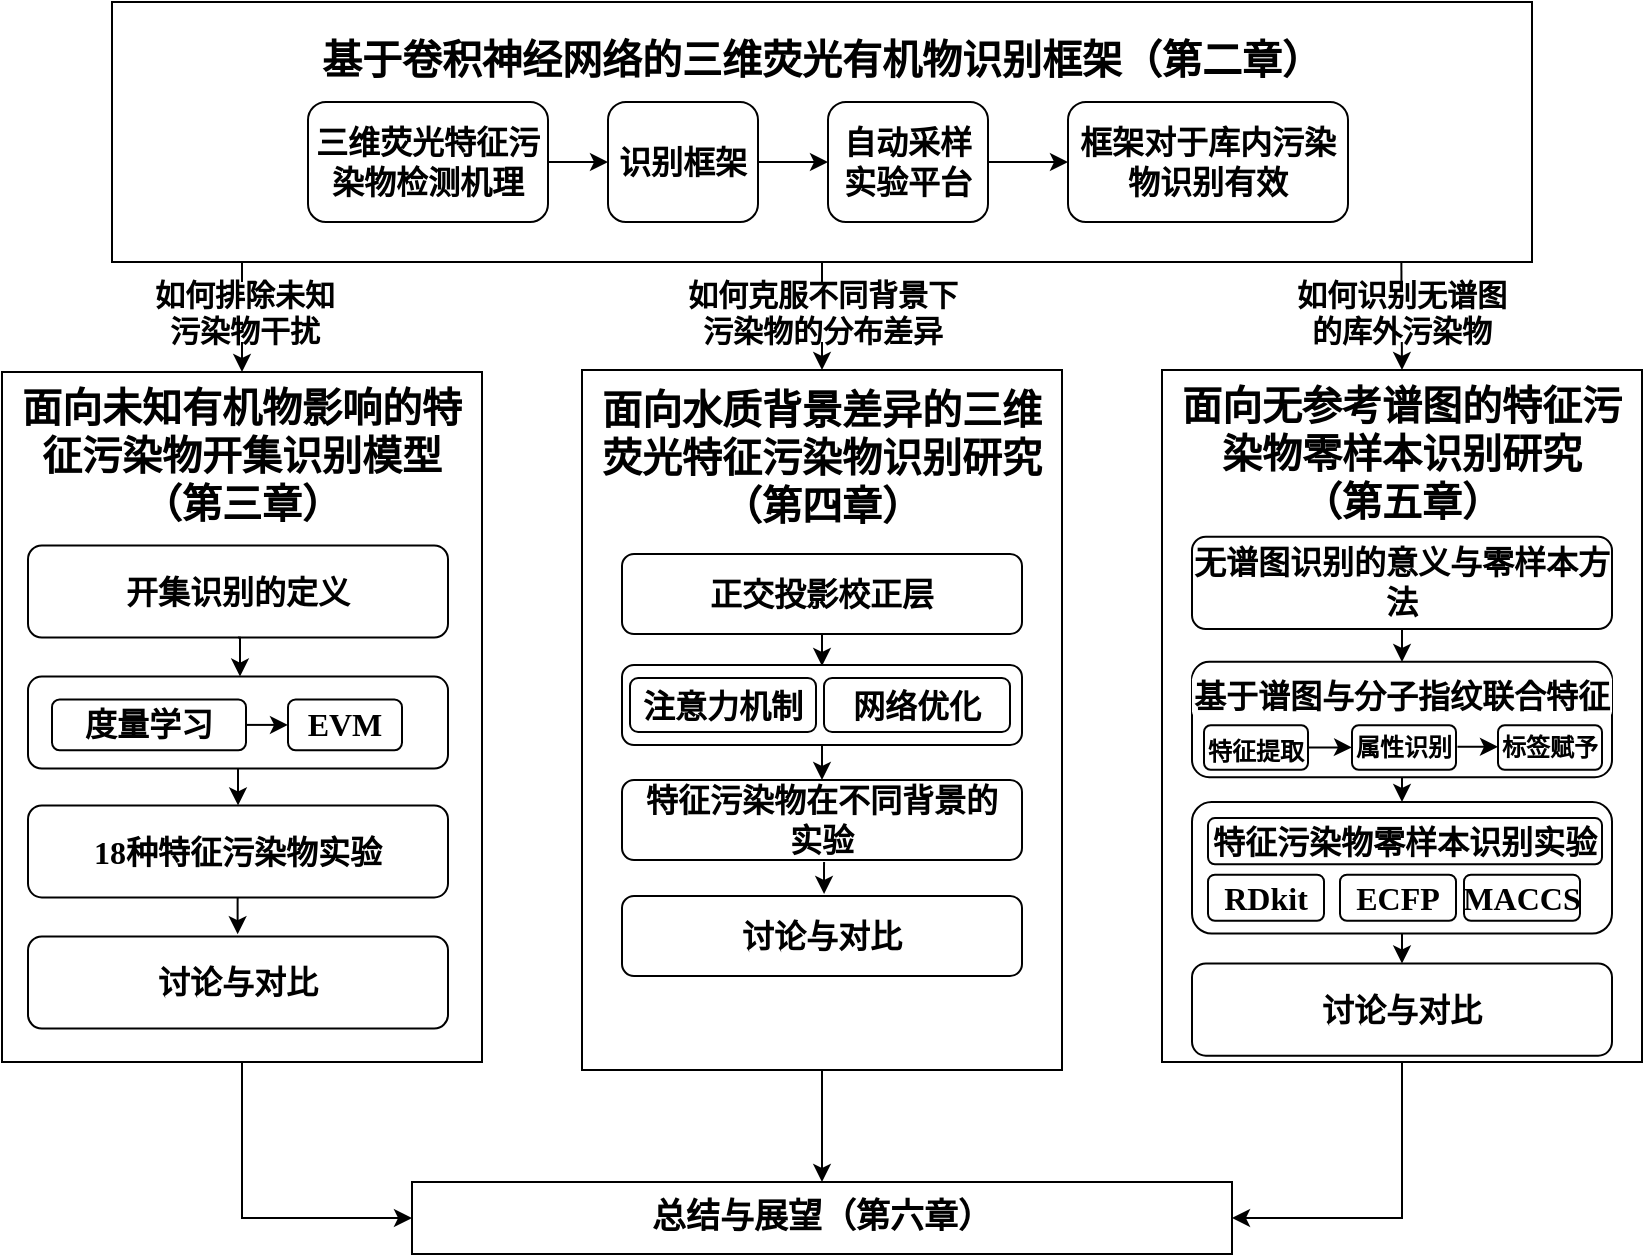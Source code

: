 <mxfile version="24.0.5" type="github">
  <diagram name="第 1 页" id="NifZxuRxoJgHwt1wx93L">
    <mxGraphModel dx="1235" dy="655" grid="1" gridSize="10" guides="1" tooltips="1" connect="1" arrows="1" fold="1" page="1" pageScale="1" pageWidth="827" pageHeight="1169" math="0" shadow="0">
      <root>
        <mxCell id="0" />
        <mxCell id="1" parent="0" />
        <mxCell id="kWHdFcT8Xwx73oENcEn5-18" value="" style="edgeStyle=orthogonalEdgeStyle;rounded=0;orthogonalLoop=1;jettySize=auto;html=1;" parent="1" source="kWHdFcT8Xwx73oENcEn5-5" target="kWHdFcT8Xwx73oENcEn5-8" edge="1">
          <mxGeometry relative="1" as="geometry" />
        </mxCell>
        <mxCell id="kWHdFcT8Xwx73oENcEn5-5" value="&lt;font size=&quot;1&quot; style=&quot;&quot;&gt;&lt;span style=&quot;text-indent: 0cm; background-color: initial;&quot;&gt;&lt;b style=&quot;font-size: 20px;&quot;&gt;基于卷积神经网络的三维荧光有机物识别框架（第二章）&lt;br&gt;&lt;/b&gt;&lt;/span&gt;&lt;/font&gt;&lt;br&gt;&lt;br&gt;&lt;br&gt;&lt;br&gt;&lt;h1 style=&quot;text-indent:0cm;mso-list:l0 level1 lfo1&quot;&gt;&lt;span lang=&quot;EN-US&quot;&gt;&lt;/span&gt;&lt;/h1&gt;" style="rounded=0;whiteSpace=wrap;html=1;fontFamily=仿宋;" parent="1" vertex="1">
          <mxGeometry x="92" y="70" width="710" height="130" as="geometry" />
        </mxCell>
        <mxCell id="kWHdFcT8Xwx73oENcEn5-86" value="" style="edgeStyle=orthogonalEdgeStyle;rounded=0;orthogonalLoop=1;jettySize=auto;html=1;" parent="1" source="kWHdFcT8Xwx73oENcEn5-8" target="kWHdFcT8Xwx73oENcEn5-10" edge="1">
          <mxGeometry relative="1" as="geometry" />
        </mxCell>
        <mxCell id="kWHdFcT8Xwx73oENcEn5-31" value="" style="edgeStyle=orthogonalEdgeStyle;rounded=0;orthogonalLoop=1;jettySize=auto;html=1;exitX=0.908;exitY=1;exitDx=0;exitDy=0;exitPerimeter=0;entryX=0.5;entryY=0;entryDx=0;entryDy=0;" parent="1" source="kWHdFcT8Xwx73oENcEn5-5" target="kWHdFcT8Xwx73oENcEn5-9" edge="1">
          <mxGeometry relative="1" as="geometry">
            <mxPoint x="750" y="250" as="targetPoint" />
            <Array as="points">
              <mxPoint x="737" y="200" />
            </Array>
          </mxGeometry>
        </mxCell>
        <mxCell id="kWHdFcT8Xwx73oENcEn5-85" value="" style="edgeStyle=orthogonalEdgeStyle;rounded=0;orthogonalLoop=1;jettySize=auto;html=1;entryX=1;entryY=0.5;entryDx=0;entryDy=0;" parent="1" source="kWHdFcT8Xwx73oENcEn5-9" target="kWHdFcT8Xwx73oENcEn5-10" edge="1">
          <mxGeometry relative="1" as="geometry" />
        </mxCell>
        <mxCell id="kWHdFcT8Xwx73oENcEn5-10" value="&lt;b&gt;&lt;font style=&quot;font-size: 17px;&quot;&gt;总结与展望（第六章）&lt;/font&gt;&lt;/b&gt;" style="rounded=0;whiteSpace=wrap;html=1;fontFamily=仿宋;" parent="1" vertex="1">
          <mxGeometry x="242" y="660" width="410" height="36" as="geometry" />
        </mxCell>
        <mxCell id="kWHdFcT8Xwx73oENcEn5-15" value="" style="edgeStyle=orthogonalEdgeStyle;rounded=0;orthogonalLoop=1;jettySize=auto;html=1;" parent="1" source="kWHdFcT8Xwx73oENcEn5-11" target="kWHdFcT8Xwx73oENcEn5-12" edge="1">
          <mxGeometry relative="1" as="geometry" />
        </mxCell>
        <mxCell id="kWHdFcT8Xwx73oENcEn5-11" value="&lt;b&gt;&lt;font style=&quot;font-size: 16px;&quot; face=&quot;仿宋&quot;&gt;三维荧光特征污染物检测机理&lt;/font&gt;&lt;/b&gt;" style="rounded=1;whiteSpace=wrap;html=1;" parent="1" vertex="1">
          <mxGeometry x="190" y="120" width="120" height="60" as="geometry" />
        </mxCell>
        <mxCell id="kWHdFcT8Xwx73oENcEn5-16" value="" style="edgeStyle=orthogonalEdgeStyle;rounded=0;orthogonalLoop=1;jettySize=auto;html=1;" parent="1" source="kWHdFcT8Xwx73oENcEn5-12" target="kWHdFcT8Xwx73oENcEn5-13" edge="1">
          <mxGeometry relative="1" as="geometry" />
        </mxCell>
        <mxCell id="kWHdFcT8Xwx73oENcEn5-12" value="&lt;font face=&quot;仿宋&quot;&gt;&lt;span style=&quot;font-size: 16px;&quot;&gt;&lt;b&gt;识别框架&lt;/b&gt;&lt;/span&gt;&lt;/font&gt;" style="rounded=1;whiteSpace=wrap;html=1;" parent="1" vertex="1">
          <mxGeometry x="340" y="120" width="75" height="60" as="geometry" />
        </mxCell>
        <mxCell id="kWHdFcT8Xwx73oENcEn5-17" value="" style="edgeStyle=orthogonalEdgeStyle;rounded=0;orthogonalLoop=1;jettySize=auto;html=1;" parent="1" source="kWHdFcT8Xwx73oENcEn5-13" target="kWHdFcT8Xwx73oENcEn5-14" edge="1">
          <mxGeometry relative="1" as="geometry" />
        </mxCell>
        <mxCell id="kWHdFcT8Xwx73oENcEn5-13" value="&lt;font face=&quot;仿宋&quot;&gt;&lt;span style=&quot;font-size: 16px;&quot;&gt;&lt;b&gt;自动采样实验平台&lt;/b&gt;&lt;/span&gt;&lt;/font&gt;" style="rounded=1;whiteSpace=wrap;html=1;" parent="1" vertex="1">
          <mxGeometry x="450" y="120" width="80" height="60" as="geometry" />
        </mxCell>
        <mxCell id="kWHdFcT8Xwx73oENcEn5-14" value="&lt;font face=&quot;仿宋&quot;&gt;&lt;span style=&quot;font-size: 16px;&quot;&gt;&lt;b&gt;框架对于库内污染物识别有效&lt;/b&gt;&lt;/span&gt;&lt;/font&gt;" style="rounded=1;whiteSpace=wrap;html=1;" parent="1" vertex="1">
          <mxGeometry x="570" y="120" width="140" height="60" as="geometry" />
        </mxCell>
        <mxCell id="kWHdFcT8Xwx73oENcEn5-23" value="" style="edgeStyle=orthogonalEdgeStyle;rounded=0;orthogonalLoop=1;jettySize=auto;html=1;entryX=0.5;entryY=0;entryDx=0;entryDy=0;" parent="1" target="kWHdFcT8Xwx73oENcEn5-6" edge="1">
          <mxGeometry relative="1" as="geometry">
            <mxPoint x="157" y="200" as="sourcePoint" />
            <mxPoint x="170" y="240" as="targetPoint" />
            <Array as="points">
              <mxPoint x="157" y="210" />
              <mxPoint x="157" y="210" />
            </Array>
          </mxGeometry>
        </mxCell>
        <mxCell id="kWHdFcT8Xwx73oENcEn5-27" value="如何排除未知污染物干扰" style="text;html=1;align=center;verticalAlign=middle;whiteSpace=wrap;rounded=0;fontFamily=仿宋;fontStyle=1;fillColor=default;fontSize=15;" parent="1" vertex="1">
          <mxGeometry x="107" y="210" width="103" height="30" as="geometry" />
        </mxCell>
        <mxCell id="kWHdFcT8Xwx73oENcEn5-28" value="如何克服不同背景下污染物的分布差异" style="text;html=1;strokeColor=none;fillColor=default;align=center;verticalAlign=middle;whiteSpace=wrap;rounded=0;fontFamily=仿宋;fontStyle=1;fontSize=15;" parent="1" vertex="1">
          <mxGeometry x="375.75" y="210" width="142.5" height="30" as="geometry" />
        </mxCell>
        <mxCell id="kWHdFcT8Xwx73oENcEn5-30" value="如何识别无谱图的库外污染物" style="text;html=1;strokeColor=none;fillColor=default;align=center;verticalAlign=middle;whiteSpace=wrap;rounded=0;fontFamily=仿宋;fontStyle=1;fontSize=15;" parent="1" vertex="1">
          <mxGeometry x="677" y="210" width="120" height="30" as="geometry" />
        </mxCell>
        <mxCell id="kWHdFcT8Xwx73oENcEn5-83" value="" style="edgeStyle=orthogonalEdgeStyle;rounded=0;orthogonalLoop=1;jettySize=auto;html=1;entryX=0;entryY=0.5;entryDx=0;entryDy=0;" parent="1" source="kWHdFcT8Xwx73oENcEn5-6" target="kWHdFcT8Xwx73oENcEn5-10" edge="1">
          <mxGeometry relative="1" as="geometry" />
        </mxCell>
        <mxCell id="kWHdFcT8Xwx73oENcEn5-97" value="" style="group;fontSize=17;" parent="1" vertex="1" connectable="0">
          <mxGeometry x="37" y="255" width="240" height="345" as="geometry" />
        </mxCell>
        <mxCell id="kWHdFcT8Xwx73oENcEn5-6" value="&lt;font style=&quot;border-color: var(--border-color); font-size: 20px;&quot;&gt;&lt;b style=&quot;border-color: var(--border-color);&quot;&gt;面向未知有机物影响的特征污染物开集识别模型&lt;br&gt;（第三章）&lt;br&gt;&lt;br&gt;&lt;br&gt;&lt;br style=&quot;&quot;&gt;&lt;br style=&quot;&quot;&gt;&lt;br style=&quot;&quot;&gt;&lt;br style=&quot;&quot;&gt;&lt;br style=&quot;&quot;&gt;&lt;br style=&quot;&quot;&gt;&lt;br style=&quot;&quot;&gt;&lt;br style=&quot;&quot;&gt;&lt;br style=&quot;border-color: var(--border-color);&quot;&gt;&lt;/b&gt;&lt;/font&gt;" style="rounded=0;whiteSpace=wrap;html=1;fontFamily=仿宋;fontSize=15;" parent="kWHdFcT8Xwx73oENcEn5-97" vertex="1">
          <mxGeometry width="240" height="345" as="geometry" />
        </mxCell>
        <mxCell id="kWHdFcT8Xwx73oENcEn5-92" value="" style="rounded=1;whiteSpace=wrap;html=1;fontFamily=仿宋;fontStyle=1;" parent="kWHdFcT8Xwx73oENcEn5-97" vertex="1">
          <mxGeometry x="13" y="152.3" width="210" height="46" as="geometry" />
        </mxCell>
        <mxCell id="kWHdFcT8Xwx73oENcEn5-93" value="" style="edgeStyle=orthogonalEdgeStyle;rounded=0;orthogonalLoop=1;jettySize=auto;html=1;exitX=0.5;exitY=1;exitDx=0;exitDy=0;" parent="kWHdFcT8Xwx73oENcEn5-97" source="kWHdFcT8Xwx73oENcEn5-92" target="kWHdFcT8Xwx73oENcEn5-34" edge="1">
          <mxGeometry relative="1" as="geometry">
            <Array as="points">
              <mxPoint x="118" y="201.75" />
              <mxPoint x="118" y="201.75" />
            </Array>
          </mxGeometry>
        </mxCell>
        <mxCell id="kWHdFcT8Xwx73oENcEn5-26" value="&lt;font style=&quot;font-size: 16px;&quot;&gt;开集识别的定义&lt;/font&gt;" style="rounded=1;whiteSpace=wrap;html=1;fontFamily=仿宋;fontStyle=1" parent="kWHdFcT8Xwx73oENcEn5-97" vertex="1">
          <mxGeometry x="13" y="86.75" width="210" height="46" as="geometry" />
        </mxCell>
        <mxCell id="kWHdFcT8Xwx73oENcEn5-32" value="度量学习" style="rounded=1;whiteSpace=wrap;html=1;fontFamily=仿宋;fontStyle=1;fontSize=16;" parent="kWHdFcT8Xwx73oENcEn5-97" vertex="1">
          <mxGeometry x="25" y="163.8" width="97" height="25.3" as="geometry" />
        </mxCell>
        <mxCell id="kWHdFcT8Xwx73oENcEn5-33" value="EVM" style="rounded=1;whiteSpace=wrap;html=1;fontFamily=仿宋;fontStyle=1;fontSize=16;" parent="kWHdFcT8Xwx73oENcEn5-97" vertex="1">
          <mxGeometry x="143" y="163.8" width="57" height="25.3" as="geometry" />
        </mxCell>
        <mxCell id="kWHdFcT8Xwx73oENcEn5-34" value="18种特征污染物实验" style="rounded=1;whiteSpace=wrap;html=1;fontFamily=仿宋;fontStyle=1;fontSize=16;" parent="kWHdFcT8Xwx73oENcEn5-97" vertex="1">
          <mxGeometry x="13" y="216.7" width="210" height="46" as="geometry" />
        </mxCell>
        <mxCell id="kWHdFcT8Xwx73oENcEn5-35" value="讨论与对比" style="rounded=1;whiteSpace=wrap;html=1;fontFamily=仿宋;fontStyle=1;fontSize=16;" parent="kWHdFcT8Xwx73oENcEn5-97" vertex="1">
          <mxGeometry x="13" y="282.25" width="210" height="46" as="geometry" />
        </mxCell>
        <mxCell id="kWHdFcT8Xwx73oENcEn5-91" value="" style="endArrow=classic;html=1;rounded=0;exitX=1;exitY=0.5;exitDx=0;exitDy=0;entryX=0;entryY=0.5;entryDx=0;entryDy=0;" parent="kWHdFcT8Xwx73oENcEn5-97" source="kWHdFcT8Xwx73oENcEn5-32" target="kWHdFcT8Xwx73oENcEn5-33" edge="1">
          <mxGeometry width="50" height="50" relative="1" as="geometry">
            <mxPoint x="93" y="236.25" as="sourcePoint" />
            <mxPoint x="143" y="178.75" as="targetPoint" />
          </mxGeometry>
        </mxCell>
        <mxCell id="kWHdFcT8Xwx73oENcEn5-96" value="" style="edgeStyle=orthogonalEdgeStyle;rounded=0;orthogonalLoop=1;jettySize=auto;html=1;exitX=0.5;exitY=1;exitDx=0;exitDy=0;" parent="kWHdFcT8Xwx73oENcEn5-97" source="kWHdFcT8Xwx73oENcEn5-26" edge="1">
          <mxGeometry relative="1" as="geometry">
            <mxPoint x="119" y="133.9" as="sourcePoint" />
            <mxPoint x="119" y="152.3" as="targetPoint" />
            <Array as="points">
              <mxPoint x="119" y="132.75" />
            </Array>
          </mxGeometry>
        </mxCell>
        <mxCell id="kWHdFcT8Xwx73oENcEn5-102" value="" style="edgeStyle=orthogonalEdgeStyle;rounded=0;orthogonalLoop=1;jettySize=auto;html=1;exitX=0.5;exitY=1;exitDx=0;exitDy=0;" parent="kWHdFcT8Xwx73oENcEn5-97" edge="1">
          <mxGeometry relative="1" as="geometry">
            <mxPoint x="117.83" y="262.7" as="sourcePoint" />
            <mxPoint x="117.83" y="281.1" as="targetPoint" />
            <Array as="points">
              <mxPoint x="117.83" y="266.15" />
              <mxPoint x="117.83" y="266.15" />
            </Array>
          </mxGeometry>
        </mxCell>
        <mxCell id="kWHdFcT8Xwx73oENcEn5-98" value="" style="group;labelPosition=left;verticalLabelPosition=top;align=right;verticalAlign=bottom;horizontal=1;" parent="1" vertex="1" connectable="0">
          <mxGeometry x="327" y="254" width="240" height="350" as="geometry" />
        </mxCell>
        <mxCell id="kWHdFcT8Xwx73oENcEn5-8" value="&lt;div style=&quot;font-size: 20px;&quot;&gt;&lt;b style=&quot;background-color: initial; border-color: var(--border-color);&quot;&gt;&lt;font style=&quot;font-size: 20px;&quot;&gt;面向水质背景差异的三维荧光特征污染物识别研究&lt;/font&gt;&lt;/b&gt;&lt;/div&gt;&lt;font style=&quot;border-color: var(--border-color); font-size: 20px;&quot;&gt;&lt;div style=&quot;&quot;&gt;&lt;b style=&quot;background-color: initial; border-color: var(--border-color);&quot;&gt;&lt;font style=&quot;font-size: 20px;&quot;&gt;（第四章）&lt;/font&gt;&lt;/b&gt;&lt;/div&gt;&lt;div style=&quot;&quot;&gt;&lt;b style=&quot;background-color: initial; border-color: var(--border-color);&quot;&gt;&lt;font style=&quot;font-size: 20px;&quot;&gt;&lt;br&gt;&lt;/font&gt;&lt;/b&gt;&lt;/div&gt;&lt;div style=&quot;&quot;&gt;&lt;b style=&quot;background-color: initial; border-color: var(--border-color);&quot;&gt;&lt;font style=&quot;font-size: 20px;&quot;&gt;&lt;br&gt;&lt;/font&gt;&lt;/b&gt;&lt;/div&gt;&lt;div style=&quot;&quot;&gt;&lt;b style=&quot;background-color: initial; border-color: var(--border-color);&quot;&gt;&lt;font style=&quot;font-size: 20px;&quot;&gt;&lt;br&gt;&lt;/font&gt;&lt;/b&gt;&lt;/div&gt;&lt;div style=&quot;&quot;&gt;&lt;b style=&quot;background-color: initial; border-color: var(--border-color);&quot;&gt;&lt;font style=&quot;font-size: 20px;&quot;&gt;&lt;br&gt;&lt;/font&gt;&lt;/b&gt;&lt;/div&gt;&lt;div style=&quot;&quot;&gt;&lt;b style=&quot;background-color: initial; border-color: var(--border-color);&quot;&gt;&lt;font style=&quot;font-size: 20px;&quot;&gt;&lt;br&gt;&lt;/font&gt;&lt;/b&gt;&lt;/div&gt;&lt;div style=&quot;&quot;&gt;&lt;b style=&quot;background-color: initial; border-color: var(--border-color);&quot;&gt;&lt;font style=&quot;font-size: 20px;&quot;&gt;&lt;br&gt;&lt;/font&gt;&lt;/b&gt;&lt;/div&gt;&lt;div style=&quot;&quot;&gt;&lt;b style=&quot;background-color: initial; border-color: var(--border-color);&quot;&gt;&lt;font style=&quot;font-size: 20px;&quot;&gt;&lt;br&gt;&lt;/font&gt;&lt;/b&gt;&lt;/div&gt;&lt;div style=&quot;&quot;&gt;&lt;b style=&quot;background-color: initial; border-color: var(--border-color);&quot;&gt;&lt;font style=&quot;font-size: 20px;&quot;&gt;&lt;br&gt;&lt;/font&gt;&lt;/b&gt;&lt;/div&gt;&lt;div style=&quot;&quot;&gt;&lt;b style=&quot;background-color: initial; border-color: var(--border-color);&quot;&gt;&lt;font style=&quot;font-size: 20px;&quot;&gt;&lt;br&gt;&lt;/font&gt;&lt;/b&gt;&lt;/div&gt;&lt;div style=&quot;&quot;&gt;&lt;b style=&quot;background-color: initial; border-color: var(--border-color);&quot;&gt;&lt;font style=&quot;font-size: 20px;&quot;&gt;&lt;br&gt;&lt;/font&gt;&lt;/b&gt;&lt;/div&gt;&lt;div style=&quot;&quot;&gt;&lt;b style=&quot;background-color: initial; border-color: var(--border-color);&quot;&gt;&lt;br&gt;&lt;/b&gt;&lt;/div&gt;&lt;/font&gt;" style="rounded=0;whiteSpace=wrap;html=1;fontFamily=仿宋;fontSize=15;align=center;" parent="kWHdFcT8Xwx73oENcEn5-98" vertex="1">
          <mxGeometry width="240" height="350" as="geometry" />
        </mxCell>
        <mxCell id="kWHdFcT8Xwx73oENcEn5-76" value="" style="rounded=1;whiteSpace=wrap;html=1;fontFamily=仿宋;fontStyle=1;fontSize=16;" parent="kWHdFcT8Xwx73oENcEn5-98" vertex="1">
          <mxGeometry x="20" y="147.5" width="200" height="40" as="geometry" />
        </mxCell>
        <mxCell id="kWHdFcT8Xwx73oENcEn5-40" value="正交投影校正层" style="rounded=1;whiteSpace=wrap;html=1;fontFamily=仿宋;fontStyle=1;fontSize=16;" parent="kWHdFcT8Xwx73oENcEn5-98" vertex="1">
          <mxGeometry x="20" y="92" width="200" height="40" as="geometry" />
        </mxCell>
        <mxCell id="kWHdFcT8Xwx73oENcEn5-41" value="注意力机制" style="rounded=1;whiteSpace=wrap;html=1;fontFamily=仿宋;fontStyle=1;fontSize=16;" parent="kWHdFcT8Xwx73oENcEn5-98" vertex="1">
          <mxGeometry x="24" y="154" width="93" height="27" as="geometry" />
        </mxCell>
        <mxCell id="kWHdFcT8Xwx73oENcEn5-42" value="网络优化" style="rounded=1;whiteSpace=wrap;html=1;fontFamily=仿宋;fontStyle=1;fontSize=16;" parent="kWHdFcT8Xwx73oENcEn5-98" vertex="1">
          <mxGeometry x="121" y="154" width="93" height="27" as="geometry" />
        </mxCell>
        <mxCell id="kWHdFcT8Xwx73oENcEn5-50" value="特征污染物在不同背景的&lt;div&gt;实验&lt;/div&gt;" style="rounded=1;whiteSpace=wrap;html=1;fontFamily=仿宋;fontStyle=1;fontSize=16;" parent="kWHdFcT8Xwx73oENcEn5-98" vertex="1">
          <mxGeometry x="20" y="205" width="200" height="40" as="geometry" />
        </mxCell>
        <mxCell id="kWHdFcT8Xwx73oENcEn5-51" value="讨论与对比" style="rounded=1;whiteSpace=wrap;html=1;fontFamily=仿宋;fontStyle=1;fontSize=16;" parent="kWHdFcT8Xwx73oENcEn5-98" vertex="1">
          <mxGeometry x="20" y="263" width="200" height="40" as="geometry" />
        </mxCell>
        <mxCell id="kWHdFcT8Xwx73oENcEn5-80" value="" style="edgeStyle=orthogonalEdgeStyle;rounded=0;orthogonalLoop=1;jettySize=auto;html=1;fontSize=16;" parent="kWHdFcT8Xwx73oENcEn5-98" edge="1">
          <mxGeometry relative="1" as="geometry">
            <mxPoint x="120" y="188" as="sourcePoint" />
            <mxPoint x="120" y="205" as="targetPoint" />
          </mxGeometry>
        </mxCell>
        <mxCell id="kWHdFcT8Xwx73oENcEn5-81" value="" style="edgeStyle=orthogonalEdgeStyle;rounded=0;orthogonalLoop=1;jettySize=auto;html=1;fontSize=16;" parent="kWHdFcT8Xwx73oENcEn5-98" edge="1">
          <mxGeometry relative="1" as="geometry">
            <mxPoint x="120" y="132" as="sourcePoint" />
            <mxPoint x="120" y="148" as="targetPoint" />
          </mxGeometry>
        </mxCell>
        <mxCell id="kWHdFcT8Xwx73oENcEn5-103" value="" style="edgeStyle=orthogonalEdgeStyle;rounded=0;orthogonalLoop=1;jettySize=auto;html=1;exitX=0.5;exitY=1;exitDx=0;exitDy=0;fontSize=16;" parent="kWHdFcT8Xwx73oENcEn5-98" edge="1">
          <mxGeometry relative="1" as="geometry">
            <mxPoint x="121.04" y="246" as="sourcePoint" />
            <mxPoint x="121.04" y="262" as="targetPoint" />
            <Array as="points">
              <mxPoint x="121.04" y="249" />
              <mxPoint x="121.04" y="249" />
            </Array>
          </mxGeometry>
        </mxCell>
        <mxCell id="kWHdFcT8Xwx73oENcEn5-99" value="" style="group;fontSize=9;" parent="1" vertex="1" connectable="0">
          <mxGeometry x="617" y="254" width="240" height="346" as="geometry" />
        </mxCell>
        <mxCell id="kWHdFcT8Xwx73oENcEn5-9" value="&lt;font style=&quot;border-color: var(--border-color); font-size: 20px;&quot;&gt;&lt;b style=&quot;border-color: var(--border-color);&quot;&gt;面向无参考谱图的特征污染物零样本识别研究&lt;br style=&quot;&quot;&gt;（第五章）&lt;br&gt;&lt;br&gt;&lt;br&gt;&lt;br style=&quot;&quot;&gt;&lt;b style=&quot;border-color: var(--border-color);&quot;&gt;&lt;br style=&quot;border-color: var(--border-color);&quot;&gt;&lt;br style=&quot;border-color: var(--border-color);&quot;&gt;&lt;br style=&quot;border-color: var(--border-color);&quot;&gt;&lt;br style=&quot;border-color: var(--border-color);&quot;&gt;&lt;br style=&quot;border-color: var(--border-color);&quot;&gt;&lt;br style=&quot;border-color: var(--border-color);&quot;&gt;&lt;br style=&quot;border-color: var(--border-color);&quot;&gt;&lt;br style=&quot;border-color: var(--border-color);&quot;&gt;&lt;/b&gt;&lt;/b&gt;&lt;/font&gt;" style="rounded=0;whiteSpace=wrap;html=1;fontFamily=仿宋;fontSize=15;" parent="kWHdFcT8Xwx73oENcEn5-99" vertex="1">
          <mxGeometry width="240" height="346" as="geometry" />
        </mxCell>
        <mxCell id="kWHdFcT8Xwx73oENcEn5-39" value="无谱图识别的意义与零样本方法" style="rounded=1;whiteSpace=wrap;html=1;fontFamily=仿宋;fontStyle=1;fontSize=16;" parent="kWHdFcT8Xwx73oENcEn5-99" vertex="1">
          <mxGeometry x="15" y="83.353" width="210" height="46.133" as="geometry" />
        </mxCell>
        <mxCell id="kWHdFcT8Xwx73oENcEn5-64" value="" style="rounded=1;whiteSpace=wrap;html=1;fontFamily=仿宋;fontStyle=1;fontSize=16;" parent="kWHdFcT8Xwx73oENcEn5-99" vertex="1">
          <mxGeometry x="15" y="215.987" width="210" height="65.74" as="geometry" />
        </mxCell>
        <mxCell id="kWHdFcT8Xwx73oENcEn5-55" value="RDkit" style="rounded=1;whiteSpace=wrap;html=1;fontFamily=仿宋;fontStyle=1;fontSize=16;" parent="kWHdFcT8Xwx73oENcEn5-99" vertex="1">
          <mxGeometry x="23" y="252.317" width="58" height="23.067" as="geometry" />
        </mxCell>
        <mxCell id="kWHdFcT8Xwx73oENcEn5-56" value="ECFP" style="rounded=1;whiteSpace=wrap;html=1;fontFamily=仿宋;fontStyle=1;fontSize=16;" parent="kWHdFcT8Xwx73oENcEn5-99" vertex="1">
          <mxGeometry x="89" y="252.317" width="58" height="23.067" as="geometry" />
        </mxCell>
        <mxCell id="kWHdFcT8Xwx73oENcEn5-57" value="MACCS" style="rounded=1;whiteSpace=wrap;html=1;fontFamily=仿宋;fontStyle=1;fontSize=16;" parent="kWHdFcT8Xwx73oENcEn5-99" vertex="1">
          <mxGeometry x="151" y="252.317" width="58" height="23.067" as="geometry" />
        </mxCell>
        <mxCell id="kWHdFcT8Xwx73oENcEn5-58" value="特征污染物零样本识别实验" style="rounded=1;whiteSpace=wrap;html=1;fontFamily=仿宋;fontStyle=1;fontSize=16;" parent="kWHdFcT8Xwx73oENcEn5-99" vertex="1">
          <mxGeometry x="23" y="224.06" width="197" height="23.07" as="geometry" />
        </mxCell>
        <mxCell id="kWHdFcT8Xwx73oENcEn5-61" value="讨论与对比" style="rounded=1;whiteSpace=wrap;html=1;fontFamily=仿宋;fontStyle=1;fontSize=16;" parent="kWHdFcT8Xwx73oENcEn5-99" vertex="1">
          <mxGeometry x="15" y="296.72" width="210" height="46.133" as="geometry" />
        </mxCell>
        <mxCell id="kWHdFcT8Xwx73oENcEn5-73" value="" style="edgeStyle=orthogonalEdgeStyle;rounded=0;orthogonalLoop=1;jettySize=auto;html=1;entryX=0.5;entryY=0;entryDx=0;entryDy=0;fontSize=16;" parent="kWHdFcT8Xwx73oENcEn5-99" source="kWHdFcT8Xwx73oENcEn5-64" target="kWHdFcT8Xwx73oENcEn5-61" edge="1">
          <mxGeometry relative="1" as="geometry">
            <Array as="points">
              <mxPoint x="120" y="285.187" />
              <mxPoint x="120" y="285.187" />
            </Array>
          </mxGeometry>
        </mxCell>
        <mxCell id="kWHdFcT8Xwx73oENcEn5-66" value="" style="group;fontSize=16;" parent="kWHdFcT8Xwx73oENcEn5-99" vertex="1" connectable="0">
          <mxGeometry x="15" y="147.225" width="210" height="46.133" as="geometry" />
        </mxCell>
        <mxCell id="kWHdFcT8Xwx73oENcEn5-63" value="" style="rounded=1;whiteSpace=wrap;html=1;fontFamily=仿宋;fontStyle=1;fontSize=16;" parent="kWHdFcT8Xwx73oENcEn5-66" vertex="1">
          <mxGeometry y="-1.307" width="210" height="57.667" as="geometry" />
        </mxCell>
        <mxCell id="kWHdFcT8Xwx73oENcEn5-67" value="" style="edgeStyle=orthogonalEdgeStyle;rounded=0;orthogonalLoop=1;jettySize=auto;html=1;entryX=0;entryY=0.5;entryDx=0;entryDy=0;fontSize=16;" parent="kWHdFcT8Xwx73oENcEn5-66" source="kWHdFcT8Xwx73oENcEn5-52" target="kWHdFcT8Xwx73oENcEn5-53" edge="1">
          <mxGeometry relative="1" as="geometry" />
        </mxCell>
        <mxCell id="kWHdFcT8Xwx73oENcEn5-52" value="&lt;font style=&quot;font-size: 12px;&quot;&gt;特征提取&lt;/font&gt;" style="rounded=1;whiteSpace=wrap;html=1;fontFamily=仿宋;fontStyle=1;flipH=1;fontSize=16;" parent="kWHdFcT8Xwx73oENcEn5-66" vertex="1">
          <mxGeometry x="6" y="30.413" width="52" height="22.202" as="geometry" />
        </mxCell>
        <mxCell id="kWHdFcT8Xwx73oENcEn5-68" value="" style="edgeStyle=orthogonalEdgeStyle;rounded=0;orthogonalLoop=1;jettySize=auto;html=1;entryX=0;entryY=0.5;entryDx=0;entryDy=0;exitX=-0.014;exitY=0.484;exitDx=0;exitDy=0;exitPerimeter=0;fontSize=16;" parent="kWHdFcT8Xwx73oENcEn5-66" source="kWHdFcT8Xwx73oENcEn5-53" target="kWHdFcT8Xwx73oENcEn5-54" edge="1">
          <mxGeometry relative="1" as="geometry">
            <mxPoint x="132" y="37.731" as="sourcePoint" />
            <mxPoint x="153" y="37.731" as="targetPoint" />
          </mxGeometry>
        </mxCell>
        <mxCell id="kWHdFcT8Xwx73oENcEn5-53" value="属性识别" style="rounded=1;whiteSpace=wrap;html=1;fontFamily=仿宋;fontStyle=1;flipH=1;fontSize=12;" parent="kWHdFcT8Xwx73oENcEn5-66" vertex="1">
          <mxGeometry x="80" y="30.413" width="52" height="22.202" as="geometry" />
        </mxCell>
        <mxCell id="kWHdFcT8Xwx73oENcEn5-54" value="标签赋予" style="rounded=1;whiteSpace=wrap;html=1;fontFamily=仿宋;fontStyle=1;flipH=1;fontSize=12;" parent="kWHdFcT8Xwx73oENcEn5-66" vertex="1">
          <mxGeometry x="153" y="30.413" width="52" height="22.202" as="geometry" />
        </mxCell>
        <mxCell id="kWHdFcT8Xwx73oENcEn5-69" value="基于谱图与分子指纹联合特征" style="rounded=1;whiteSpace=wrap;html=1;fontFamily=仿宋;fontStyle=1;strokeColor=none;fontSize=16;" parent="kWHdFcT8Xwx73oENcEn5-66" vertex="1">
          <mxGeometry y="3.89" width="210" height="23.07" as="geometry" />
        </mxCell>
        <mxCell id="kWHdFcT8Xwx73oENcEn5-74" value="" style="edgeStyle=orthogonalEdgeStyle;rounded=0;orthogonalLoop=1;jettySize=auto;html=1;entryX=0.5;entryY=0;entryDx=0;entryDy=0;exitX=0.5;exitY=1.003;exitDx=0;exitDy=0;exitPerimeter=0;fontSize=16;" parent="kWHdFcT8Xwx73oENcEn5-99" source="kWHdFcT8Xwx73oENcEn5-63" target="kWHdFcT8Xwx73oENcEn5-64" edge="1">
          <mxGeometry relative="1" as="geometry">
            <mxPoint x="133" y="201.789" as="sourcePoint" />
            <mxPoint x="133" y="295.924" as="targetPoint" />
          </mxGeometry>
        </mxCell>
        <mxCell id="suJqHQ5mtWCuAmq9w6PO-1" value="" style="edgeStyle=orthogonalEdgeStyle;rounded=0;orthogonalLoop=1;jettySize=auto;html=1;exitX=0.5;exitY=1;exitDx=0;exitDy=0;fontSize=16;" edge="1" parent="1" source="kWHdFcT8Xwx73oENcEn5-39">
          <mxGeometry relative="1" as="geometry">
            <mxPoint x="747" y="468" as="sourcePoint" />
            <mxPoint x="737" y="400" as="targetPoint" />
          </mxGeometry>
        </mxCell>
      </root>
    </mxGraphModel>
  </diagram>
</mxfile>
